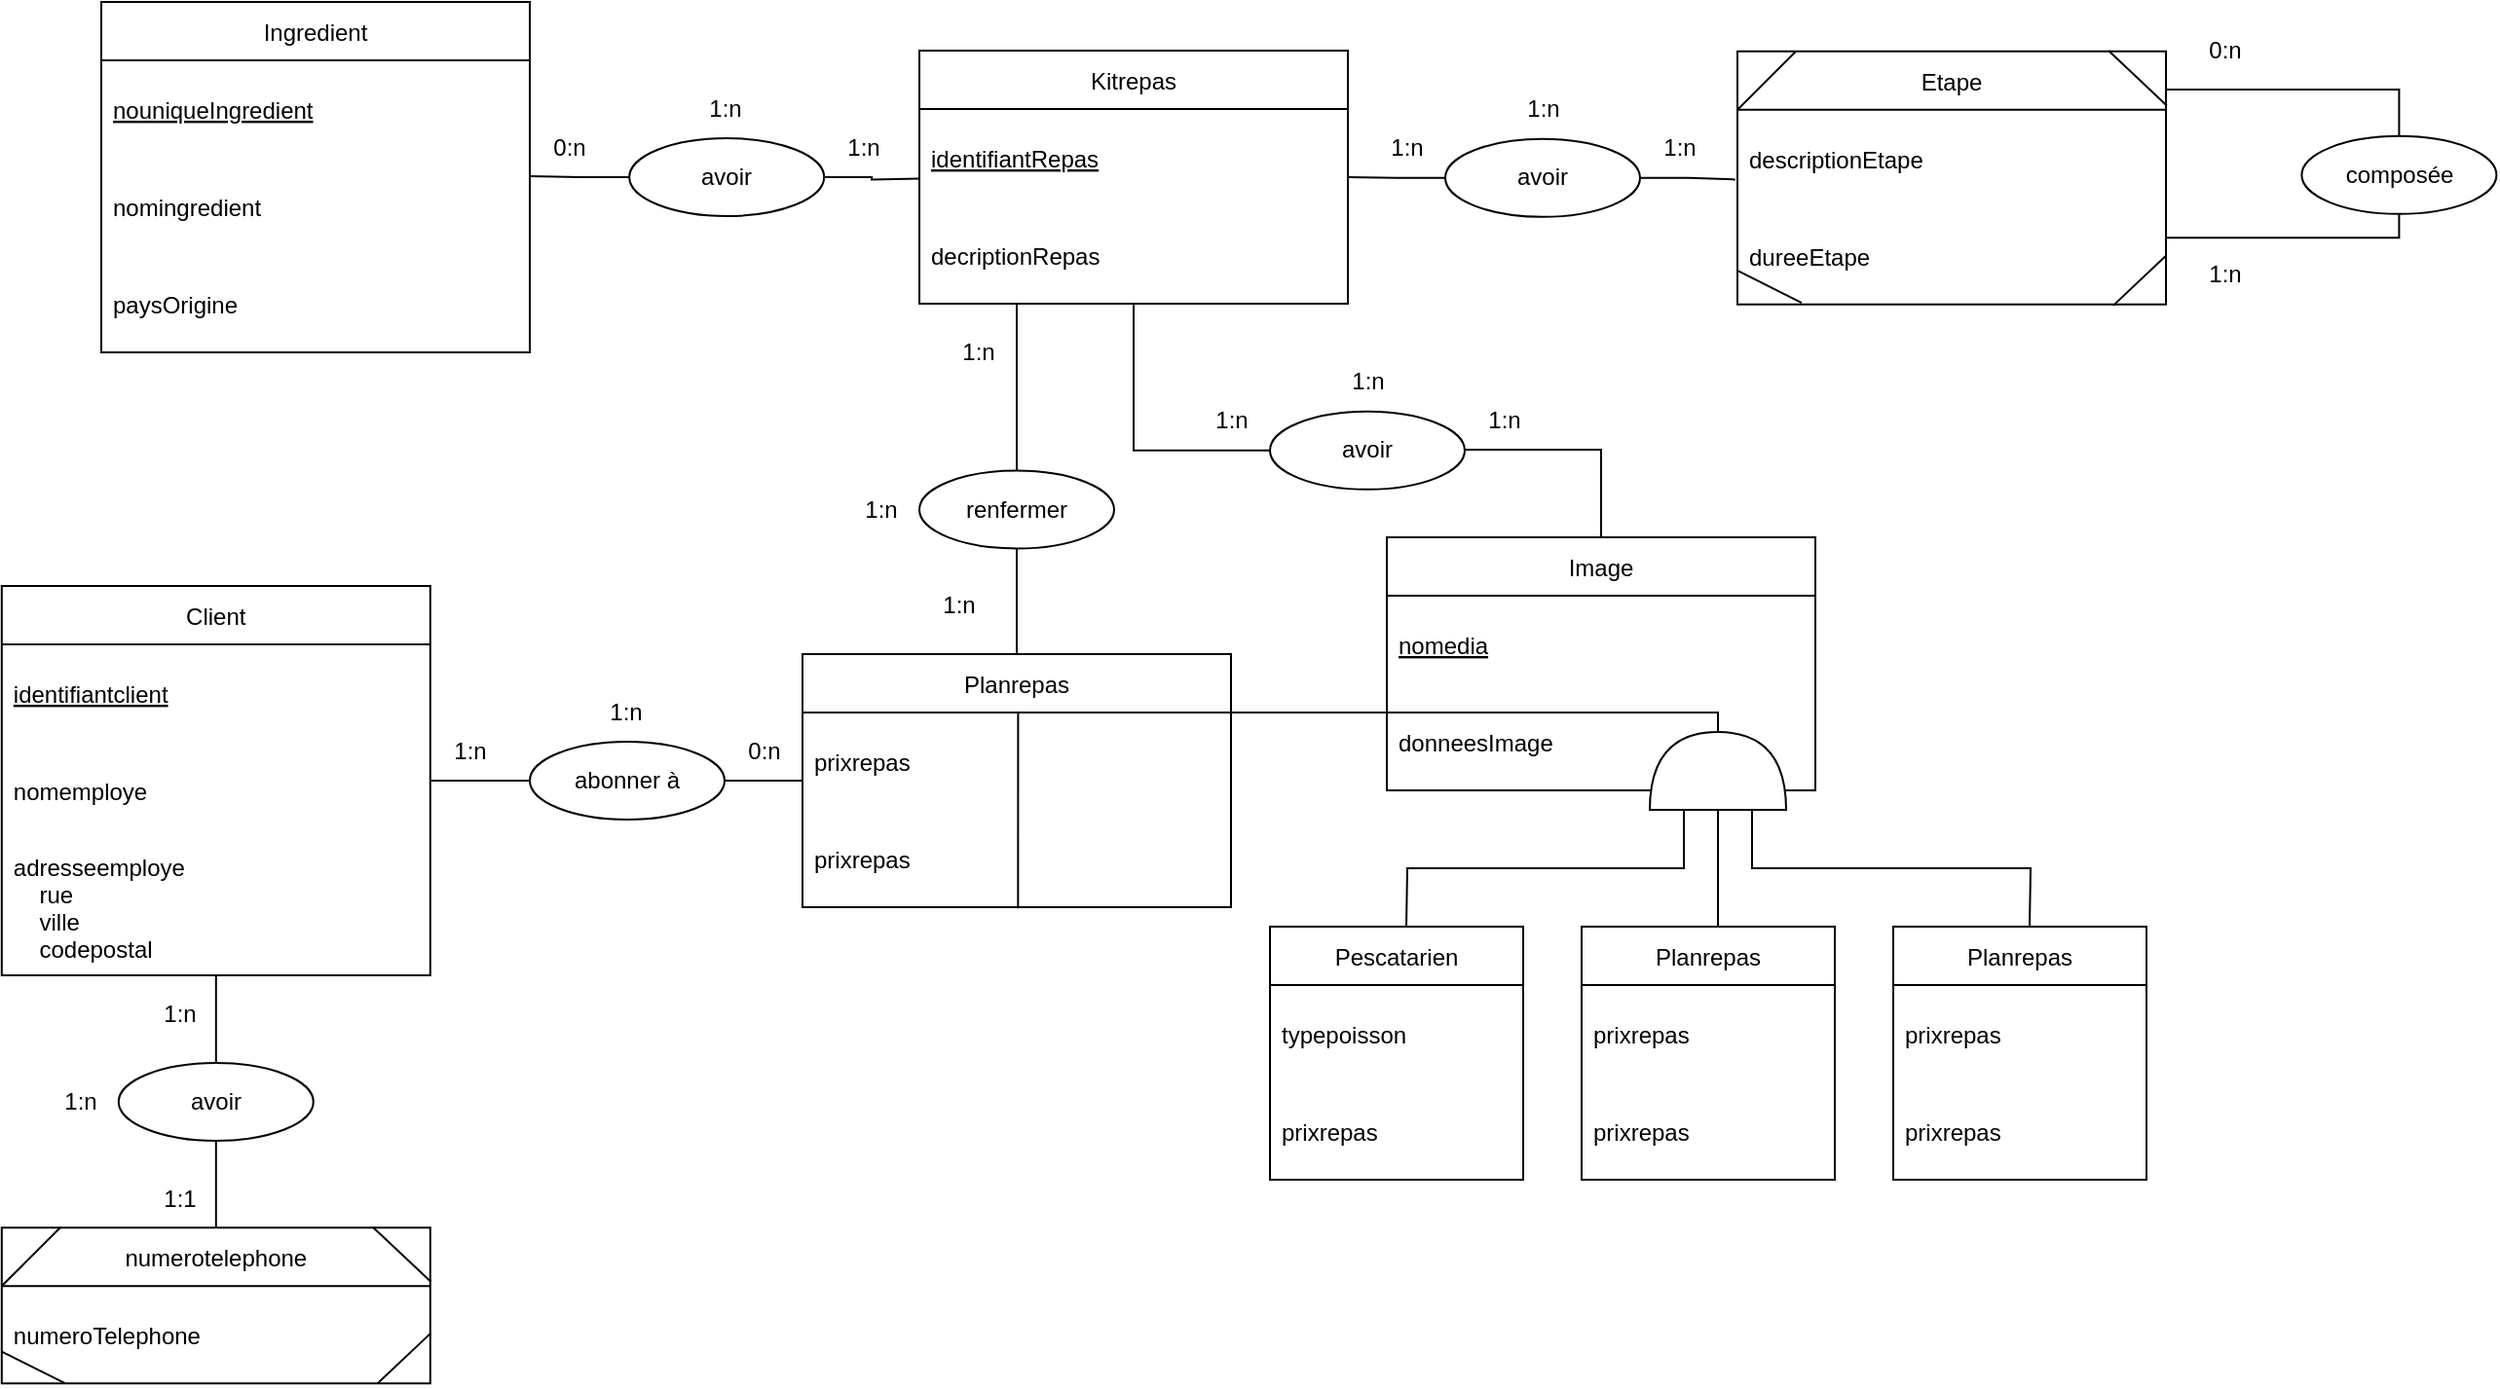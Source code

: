 <mxfile version="20.3.2" type="github">
  <diagram id="qLzMe18_uVdomcu7LG07" name="Page-1">
    <mxGraphModel dx="1680" dy="615" grid="1" gridSize="10" guides="1" tooltips="1" connect="1" arrows="1" fold="1" page="1" pageScale="1" pageWidth="850" pageHeight="1100" math="0" shadow="0">
      <root>
        <mxCell id="0" />
        <mxCell id="1" parent="0" />
        <mxCell id="M-cZQk0PQd9_l-VD5DMk-1" value="Etape" style="swimlane;fontStyle=0;childLayout=stackLayout;horizontal=1;startSize=30;horizontalStack=0;resizeParent=1;resizeParentMax=0;resizeLast=0;collapsible=1;marginBottom=0;" parent="1" vertex="1">
          <mxGeometry x="690" y="60.39" width="220" height="130" as="geometry" />
        </mxCell>
        <mxCell id="M-cZQk0PQd9_l-VD5DMk-13" value="descriptionEtape" style="text;strokeColor=none;fillColor=none;align=left;verticalAlign=middle;spacingLeft=4;spacingRight=4;overflow=hidden;points=[[0,0.5],[1,0.5]];portConstraint=eastwest;rotatable=0;" parent="M-cZQk0PQd9_l-VD5DMk-1" vertex="1">
          <mxGeometry y="30" width="220" height="50" as="geometry" />
        </mxCell>
        <mxCell id="M-cZQk0PQd9_l-VD5DMk-5" value="dureeEtape" style="text;strokeColor=none;fillColor=none;align=left;verticalAlign=middle;spacingLeft=4;spacingRight=4;overflow=hidden;points=[[0,0.5],[1,0.5]];portConstraint=eastwest;rotatable=0;" parent="M-cZQk0PQd9_l-VD5DMk-1" vertex="1">
          <mxGeometry y="80" width="220" height="50" as="geometry" />
        </mxCell>
        <mxCell id="M-cZQk0PQd9_l-VD5DMk-9" value="" style="endArrow=none;html=1;rounded=0;" parent="M-cZQk0PQd9_l-VD5DMk-1" edge="1">
          <mxGeometry width="50" height="50" relative="1" as="geometry">
            <mxPoint y="30" as="sourcePoint" />
            <mxPoint x="30" as="targetPoint" />
          </mxGeometry>
        </mxCell>
        <mxCell id="M-cZQk0PQd9_l-VD5DMk-10" value="" style="endArrow=none;html=1;rounded=0;exitX=0.866;exitY=-0.003;exitDx=0;exitDy=0;entryX=1.002;entryY=-0.072;entryDx=0;entryDy=0;entryPerimeter=0;exitPerimeter=0;" parent="M-cZQk0PQd9_l-VD5DMk-1" source="M-cZQk0PQd9_l-VD5DMk-1" edge="1">
          <mxGeometry width="50" height="50" relative="1" as="geometry">
            <mxPoint x="10.0" y="40" as="sourcePoint" />
            <mxPoint x="220.44" y="27.84" as="targetPoint" />
          </mxGeometry>
        </mxCell>
        <mxCell id="M-cZQk0PQd9_l-VD5DMk-12" value="" style="endArrow=none;html=1;rounded=0;exitX=1;exitY=0.5;exitDx=0;exitDy=0;entryX=0.877;entryY=1.011;entryDx=0;entryDy=0;entryPerimeter=0;" parent="M-cZQk0PQd9_l-VD5DMk-1" source="M-cZQk0PQd9_l-VD5DMk-5" target="M-cZQk0PQd9_l-VD5DMk-5" edge="1">
          <mxGeometry width="50" height="50" relative="1" as="geometry">
            <mxPoint x="200.52" y="9.55" as="sourcePoint" />
            <mxPoint x="230.44" y="37.84" as="targetPoint" />
            <Array as="points" />
          </mxGeometry>
        </mxCell>
        <mxCell id="M-cZQk0PQd9_l-VD5DMk-11" value="" style="endArrow=none;html=1;rounded=0;entryX=0.002;entryY=0.657;entryDx=0;entryDy=0;entryPerimeter=0;exitX=0.15;exitY=0.983;exitDx=0;exitDy=0;exitPerimeter=0;" parent="M-cZQk0PQd9_l-VD5DMk-1" source="M-cZQk0PQd9_l-VD5DMk-5" target="M-cZQk0PQd9_l-VD5DMk-5" edge="1">
          <mxGeometry width="50" height="50" relative="1" as="geometry">
            <mxPoint x="10.0" y="40" as="sourcePoint" />
            <mxPoint x="40.0" y="10" as="targetPoint" />
          </mxGeometry>
        </mxCell>
        <mxCell id="sjvn7pdewHHYzrczPWKb-10" style="edgeStyle=orthogonalEdgeStyle;rounded=0;orthogonalLoop=1;jettySize=auto;html=1;entryX=0;entryY=0.5;entryDx=0;entryDy=0;endArrow=none;endFill=0;" edge="1" parent="1" source="M-cZQk0PQd9_l-VD5DMk-14" target="sjvn7pdewHHYzrczPWKb-5">
          <mxGeometry relative="1" as="geometry" />
        </mxCell>
        <mxCell id="sjvn7pdewHHYzrczPWKb-18" style="edgeStyle=orthogonalEdgeStyle;rounded=0;orthogonalLoop=1;jettySize=auto;html=1;entryX=0.5;entryY=0;entryDx=0;entryDy=0;endArrow=none;endFill=0;" edge="1" parent="1" source="M-cZQk0PQd9_l-VD5DMk-14" target="sjvn7pdewHHYzrczPWKb-14">
          <mxGeometry relative="1" as="geometry">
            <Array as="points">
              <mxPoint x="320" y="210" />
              <mxPoint x="320" y="210" />
            </Array>
          </mxGeometry>
        </mxCell>
        <mxCell id="M-cZQk0PQd9_l-VD5DMk-14" value="Kitrepas" style="swimlane;fontStyle=0;childLayout=stackLayout;horizontal=1;startSize=30;horizontalStack=0;resizeParent=1;resizeParentMax=0;resizeLast=0;collapsible=1;marginBottom=0;" parent="1" vertex="1">
          <mxGeometry x="270" y="60" width="220" height="130" as="geometry" />
        </mxCell>
        <mxCell id="M-cZQk0PQd9_l-VD5DMk-15" value="identifiantRepas" style="text;strokeColor=none;fillColor=none;align=left;verticalAlign=middle;spacingLeft=4;spacingRight=4;overflow=hidden;points=[[0,0.5],[1,0.5]];portConstraint=eastwest;rotatable=0;fontStyle=4" parent="M-cZQk0PQd9_l-VD5DMk-14" vertex="1">
          <mxGeometry y="30" width="220" height="50" as="geometry" />
        </mxCell>
        <mxCell id="M-cZQk0PQd9_l-VD5DMk-16" value="decriptionRepas" style="text;strokeColor=none;fillColor=none;align=left;verticalAlign=middle;spacingLeft=4;spacingRight=4;overflow=hidden;points=[[0,0.5],[1,0.5]];portConstraint=eastwest;rotatable=0;" parent="M-cZQk0PQd9_l-VD5DMk-14" vertex="1">
          <mxGeometry y="80" width="220" height="50" as="geometry" />
        </mxCell>
        <mxCell id="sjvn7pdewHHYzrczPWKb-29" style="edgeStyle=orthogonalEdgeStyle;rounded=0;orthogonalLoop=1;jettySize=auto;html=1;entryX=1;entryY=0.5;entryDx=0;entryDy=0;endArrow=none;endFill=0;" edge="1" parent="1" target="sjvn7pdewHHYzrczPWKb-24">
          <mxGeometry relative="1" as="geometry">
            <mxPoint x="210" y="435" as="sourcePoint" />
            <Array as="points">
              <mxPoint x="200" y="435" />
              <mxPoint x="200" y="435" />
            </Array>
          </mxGeometry>
        </mxCell>
        <mxCell id="M-cZQk0PQd9_l-VD5DMk-21" value="Planrepas" style="swimlane;fontStyle=0;childLayout=stackLayout;horizontal=1;startSize=30;horizontalStack=0;resizeParent=1;resizeParentMax=0;resizeLast=0;collapsible=1;marginBottom=0;" parent="1" vertex="1">
          <mxGeometry x="210" y="370" width="220" height="130" as="geometry" />
        </mxCell>
        <mxCell id="M-cZQk0PQd9_l-VD5DMk-23" value="prixrepas" style="text;strokeColor=none;fillColor=none;align=left;verticalAlign=middle;spacingLeft=4;spacingRight=4;overflow=hidden;points=[[0,0.5],[1,0.5]];portConstraint=eastwest;rotatable=0;" parent="M-cZQk0PQd9_l-VD5DMk-21" vertex="1">
          <mxGeometry y="30" width="220" height="50" as="geometry" />
        </mxCell>
        <mxCell id="M-cZQk0PQd9_l-VD5DMk-22" value="prixrepas" style="text;strokeColor=none;fillColor=none;align=left;verticalAlign=middle;spacingLeft=4;spacingRight=4;overflow=hidden;points=[[0,0.5],[1,0.5]];portConstraint=eastwest;rotatable=0;" parent="M-cZQk0PQd9_l-VD5DMk-21" vertex="1">
          <mxGeometry y="80" width="220" height="50" as="geometry" />
        </mxCell>
        <mxCell id="M-cZQk0PQd9_l-VD5DMk-26" style="edgeStyle=orthogonalEdgeStyle;rounded=0;orthogonalLoop=1;jettySize=auto;html=1;exitX=0;exitY=0.5;exitDx=0;exitDy=0;endArrow=none;endFill=0;" parent="1" edge="1">
          <mxGeometry relative="1" as="geometry">
            <mxPoint x="540" y="125.39" as="sourcePoint" />
            <mxPoint x="490" y="125" as="targetPoint" />
            <Array as="points">
              <mxPoint x="515" y="125" />
              <mxPoint x="490" y="125" />
            </Array>
          </mxGeometry>
        </mxCell>
        <mxCell id="M-cZQk0PQd9_l-VD5DMk-28" style="edgeStyle=orthogonalEdgeStyle;rounded=0;orthogonalLoop=1;jettySize=auto;html=1;exitX=1;exitY=0.5;exitDx=0;exitDy=0;entryX=-0.005;entryY=0.716;entryDx=0;entryDy=0;entryPerimeter=0;endArrow=none;endFill=0;" parent="1" source="M-cZQk0PQd9_l-VD5DMk-29" target="M-cZQk0PQd9_l-VD5DMk-13" edge="1">
          <mxGeometry relative="1" as="geometry">
            <mxPoint x="640" y="125.39" as="sourcePoint" />
          </mxGeometry>
        </mxCell>
        <mxCell id="M-cZQk0PQd9_l-VD5DMk-29" value="avoir" style="ellipse;whiteSpace=wrap;html=1;align=center;strokeColor=default;fillColor=none;" parent="1" vertex="1">
          <mxGeometry x="540" y="105.39" width="100" height="40" as="geometry" />
        </mxCell>
        <mxCell id="M-cZQk0PQd9_l-VD5DMk-31" value="Ingredient" style="swimlane;fontStyle=0;childLayout=stackLayout;horizontal=1;startSize=30;horizontalStack=0;resizeParent=1;resizeParentMax=0;resizeLast=0;collapsible=1;marginBottom=0;" parent="1" vertex="1">
          <mxGeometry x="-150" y="35" width="220" height="180" as="geometry" />
        </mxCell>
        <mxCell id="M-cZQk0PQd9_l-VD5DMk-32" value="nouniqueIngredient" style="text;strokeColor=none;fillColor=none;align=left;verticalAlign=middle;spacingLeft=4;spacingRight=4;overflow=hidden;points=[[0,0.5],[1,0.5]];portConstraint=eastwest;rotatable=0;fontStyle=4" parent="M-cZQk0PQd9_l-VD5DMk-31" vertex="1">
          <mxGeometry y="30" width="220" height="50" as="geometry" />
        </mxCell>
        <mxCell id="M-cZQk0PQd9_l-VD5DMk-33" value="nomingredient" style="text;strokeColor=none;fillColor=none;align=left;verticalAlign=middle;spacingLeft=4;spacingRight=4;overflow=hidden;points=[[0,0.5],[1,0.5]];portConstraint=eastwest;rotatable=0;" parent="M-cZQk0PQd9_l-VD5DMk-31" vertex="1">
          <mxGeometry y="80" width="220" height="50" as="geometry" />
        </mxCell>
        <mxCell id="M-cZQk0PQd9_l-VD5DMk-34" value="paysOrigine" style="text;strokeColor=none;fillColor=none;align=left;verticalAlign=middle;spacingLeft=4;spacingRight=4;overflow=hidden;points=[[0,0.5],[1,0.5]];portConstraint=eastwest;rotatable=0;" parent="M-cZQk0PQd9_l-VD5DMk-31" vertex="1">
          <mxGeometry y="130" width="220" height="50" as="geometry" />
        </mxCell>
        <mxCell id="M-cZQk0PQd9_l-VD5DMk-35" style="edgeStyle=orthogonalEdgeStyle;rounded=0;orthogonalLoop=1;jettySize=auto;html=1;exitX=0;exitY=0.5;exitDx=0;exitDy=0;endArrow=none;endFill=0;entryX=0.998;entryY=0.19;entryDx=0;entryDy=0;entryPerimeter=0;" parent="1" target="M-cZQk0PQd9_l-VD5DMk-33" edge="1">
          <mxGeometry relative="1" as="geometry">
            <mxPoint x="121.1" y="125.0" as="sourcePoint" />
            <mxPoint x="120" y="100" as="targetPoint" />
            <Array as="points">
              <mxPoint x="96" y="125" />
            </Array>
          </mxGeometry>
        </mxCell>
        <mxCell id="M-cZQk0PQd9_l-VD5DMk-36" style="edgeStyle=orthogonalEdgeStyle;rounded=0;orthogonalLoop=1;jettySize=auto;html=1;exitX=1;exitY=0.5;exitDx=0;exitDy=0;entryX=-0.005;entryY=0.716;entryDx=0;entryDy=0;entryPerimeter=0;endArrow=none;endFill=0;" parent="1" source="M-cZQk0PQd9_l-VD5DMk-37" edge="1">
          <mxGeometry relative="1" as="geometry">
            <mxPoint x="221.1" y="125.0" as="sourcePoint" />
            <mxPoint x="270.0" y="125.8" as="targetPoint" />
          </mxGeometry>
        </mxCell>
        <mxCell id="M-cZQk0PQd9_l-VD5DMk-37" value="avoir" style="ellipse;whiteSpace=wrap;html=1;align=center;strokeColor=default;fillColor=none;" parent="1" vertex="1">
          <mxGeometry x="121.1" y="105" width="100" height="40" as="geometry" />
        </mxCell>
        <mxCell id="M-cZQk0PQd9_l-VD5DMk-38" value="0:n" style="text;html=1;align=center;verticalAlign=middle;resizable=0;points=[];autosize=1;strokeColor=none;fillColor=none;" parent="1" vertex="1">
          <mxGeometry x="70" y="95" width="40" height="30" as="geometry" />
        </mxCell>
        <mxCell id="M-cZQk0PQd9_l-VD5DMk-39" value="1:n" style="text;html=1;align=center;verticalAlign=middle;resizable=0;points=[];autosize=1;strokeColor=none;fillColor=none;" parent="1" vertex="1">
          <mxGeometry x="221.1" y="95" width="40" height="30" as="geometry" />
        </mxCell>
        <mxCell id="M-cZQk0PQd9_l-VD5DMk-40" value="1:n" style="text;html=1;align=center;verticalAlign=middle;resizable=0;points=[];autosize=1;strokeColor=none;fillColor=none;" parent="1" vertex="1">
          <mxGeometry x="150" y="75" width="40" height="30" as="geometry" />
        </mxCell>
        <mxCell id="M-cZQk0PQd9_l-VD5DMk-41" value="1:n" style="text;html=1;align=center;verticalAlign=middle;resizable=0;points=[];autosize=1;strokeColor=none;fillColor=none;" parent="1" vertex="1">
          <mxGeometry x="570" y="75" width="40" height="30" as="geometry" />
        </mxCell>
        <mxCell id="M-cZQk0PQd9_l-VD5DMk-42" value="1:n" style="text;html=1;align=center;verticalAlign=middle;resizable=0;points=[];autosize=1;strokeColor=none;fillColor=none;" parent="1" vertex="1">
          <mxGeometry x="500" y="95" width="40" height="30" as="geometry" />
        </mxCell>
        <mxCell id="M-cZQk0PQd9_l-VD5DMk-43" value="1:n" style="text;html=1;align=center;verticalAlign=middle;resizable=0;points=[];autosize=1;strokeColor=none;fillColor=none;" parent="1" vertex="1">
          <mxGeometry x="640" y="95" width="40" height="30" as="geometry" />
        </mxCell>
        <mxCell id="M-cZQk0PQd9_l-VD5DMk-44" style="edgeStyle=orthogonalEdgeStyle;rounded=0;orthogonalLoop=1;jettySize=auto;html=1;exitX=0.5;exitY=0;exitDx=0;exitDy=0;endArrow=none;endFill=0;" parent="1" source="M-cZQk0PQd9_l-VD5DMk-45" edge="1">
          <mxGeometry relative="1" as="geometry">
            <mxPoint x="960" y="100.39" as="sourcePoint" />
            <mxPoint x="910.0" y="100" as="targetPoint" />
            <Array as="points">
              <mxPoint x="1030" y="80" />
              <mxPoint x="910" y="80" />
            </Array>
          </mxGeometry>
        </mxCell>
        <mxCell id="M-cZQk0PQd9_l-VD5DMk-45" value="composée" style="ellipse;whiteSpace=wrap;html=1;align=center;strokeColor=default;fillColor=none;" parent="1" vertex="1">
          <mxGeometry x="979.7" y="103.92" width="100" height="40" as="geometry" />
        </mxCell>
        <mxCell id="M-cZQk0PQd9_l-VD5DMk-46" value="0:n" style="text;html=1;align=center;verticalAlign=middle;resizable=0;points=[];autosize=1;strokeColor=none;fillColor=none;" parent="1" vertex="1">
          <mxGeometry x="920" y="45" width="40" height="30" as="geometry" />
        </mxCell>
        <mxCell id="M-cZQk0PQd9_l-VD5DMk-47" value="1:n" style="text;html=1;align=center;verticalAlign=middle;resizable=0;points=[];autosize=1;strokeColor=none;fillColor=none;" parent="1" vertex="1">
          <mxGeometry x="920" y="160" width="40" height="30" as="geometry" />
        </mxCell>
        <mxCell id="M-cZQk0PQd9_l-VD5DMk-49" style="edgeStyle=orthogonalEdgeStyle;rounded=0;orthogonalLoop=1;jettySize=auto;html=1;exitX=0.5;exitY=1;exitDx=0;exitDy=0;endArrow=none;endFill=0;" parent="1" source="M-cZQk0PQd9_l-VD5DMk-45" edge="1">
          <mxGeometry relative="1" as="geometry">
            <mxPoint x="989.7" y="153.92" as="sourcePoint" />
            <mxPoint x="910" y="156.08" as="targetPoint" />
            <Array as="points">
              <mxPoint x="1029.7" y="155.92" />
            </Array>
          </mxGeometry>
        </mxCell>
        <mxCell id="zZUwTIv76cybzQ7KNxOM-3" style="edgeStyle=orthogonalEdgeStyle;rounded=0;orthogonalLoop=1;jettySize=auto;html=1;entryX=0.503;entryY=1.013;entryDx=0;entryDy=0;entryPerimeter=0;endArrow=none;endFill=0;" edge="1" parent="1" source="zZUwTIv76cybzQ7KNxOM-2" target="M-cZQk0PQd9_l-VD5DMk-22">
          <mxGeometry relative="1" as="geometry">
            <Array as="points">
              <mxPoint x="680" y="400" />
            </Array>
          </mxGeometry>
        </mxCell>
        <mxCell id="sjvn7pdewHHYzrczPWKb-9" style="edgeStyle=orthogonalEdgeStyle;rounded=0;orthogonalLoop=1;jettySize=auto;html=1;exitX=0.5;exitY=0;exitDx=0;exitDy=0;entryX=0;entryY=1;entryDx=0;entryDy=0;entryPerimeter=0;endArrow=none;endFill=0;" edge="1" parent="1" source="sjvn7pdewHHYzrczPWKb-1" target="sjvn7pdewHHYzrczPWKb-8">
          <mxGeometry relative="1" as="geometry">
            <Array as="points">
              <mxPoint x="620" y="265" />
            </Array>
          </mxGeometry>
        </mxCell>
        <mxCell id="zZUwTIv76cybzQ7KNxOM-4" style="edgeStyle=orthogonalEdgeStyle;rounded=0;orthogonalLoop=1;jettySize=auto;html=1;exitX=0;exitY=0.25;exitDx=0;exitDy=0;exitPerimeter=0;endArrow=none;endFill=0;" edge="1" parent="1" source="zZUwTIv76cybzQ7KNxOM-2">
          <mxGeometry relative="1" as="geometry">
            <mxPoint x="520" y="510" as="targetPoint" />
          </mxGeometry>
        </mxCell>
        <mxCell id="sjvn7pdewHHYzrczPWKb-1" value="Image" style="swimlane;fontStyle=0;childLayout=stackLayout;horizontal=1;startSize=30;horizontalStack=0;resizeParent=1;resizeParentMax=0;resizeLast=0;collapsible=1;marginBottom=0;" vertex="1" parent="1">
          <mxGeometry x="510" y="310" width="220" height="130" as="geometry" />
        </mxCell>
        <mxCell id="sjvn7pdewHHYzrczPWKb-2" value="nomedia" style="text;strokeColor=none;fillColor=none;align=left;verticalAlign=middle;spacingLeft=4;spacingRight=4;overflow=hidden;points=[[0,0.5],[1,0.5]];portConstraint=eastwest;rotatable=0;fontStyle=4" vertex="1" parent="sjvn7pdewHHYzrczPWKb-1">
          <mxGeometry y="30" width="220" height="50" as="geometry" />
        </mxCell>
        <mxCell id="sjvn7pdewHHYzrczPWKb-3" value="donneesImage" style="text;strokeColor=none;fillColor=none;align=left;verticalAlign=middle;spacingLeft=4;spacingRight=4;overflow=hidden;points=[[0,0.5],[1,0.5]];portConstraint=eastwest;rotatable=0;" vertex="1" parent="sjvn7pdewHHYzrczPWKb-1">
          <mxGeometry y="80" width="220" height="50" as="geometry" />
        </mxCell>
        <mxCell id="zZUwTIv76cybzQ7KNxOM-5" style="edgeStyle=orthogonalEdgeStyle;rounded=0;orthogonalLoop=1;jettySize=auto;html=1;exitX=0;exitY=0.5;exitDx=0;exitDy=0;exitPerimeter=0;endArrow=none;endFill=0;entryX=0.5;entryY=0;entryDx=0;entryDy=0;" edge="1" parent="1" source="zZUwTIv76cybzQ7KNxOM-2" target="zZUwTIv76cybzQ7KNxOM-10">
          <mxGeometry relative="1" as="geometry">
            <mxPoint x="680" y="500" as="targetPoint" />
            <Array as="points">
              <mxPoint x="680" y="510" />
            </Array>
          </mxGeometry>
        </mxCell>
        <mxCell id="sjvn7pdewHHYzrczPWKb-5" value="avoir" style="ellipse;whiteSpace=wrap;html=1;align=center;strokeColor=default;fillColor=none;" vertex="1" parent="1">
          <mxGeometry x="450" y="245.39" width="100" height="40" as="geometry" />
        </mxCell>
        <mxCell id="zZUwTIv76cybzQ7KNxOM-6" style="edgeStyle=orthogonalEdgeStyle;rounded=0;orthogonalLoop=1;jettySize=auto;html=1;exitX=0;exitY=0.75;exitDx=0;exitDy=0;exitPerimeter=0;endArrow=none;endFill=0;" edge="1" parent="1" source="zZUwTIv76cybzQ7KNxOM-2">
          <mxGeometry relative="1" as="geometry">
            <mxPoint x="840" y="510" as="targetPoint" />
          </mxGeometry>
        </mxCell>
        <mxCell id="sjvn7pdewHHYzrczPWKb-6" value="1:n" style="text;html=1;align=center;verticalAlign=middle;resizable=0;points=[];autosize=1;strokeColor=none;fillColor=none;" vertex="1" parent="1">
          <mxGeometry x="480" y="215" width="40" height="30" as="geometry" />
        </mxCell>
        <mxCell id="zZUwTIv76cybzQ7KNxOM-2" value="" style="shape=or;whiteSpace=wrap;html=1;direction=north;" vertex="1" parent="1">
          <mxGeometry x="645" y="410" width="70" height="40" as="geometry" />
        </mxCell>
        <mxCell id="sjvn7pdewHHYzrczPWKb-7" value="1:n" style="text;html=1;align=center;verticalAlign=middle;resizable=0;points=[];autosize=1;strokeColor=none;fillColor=none;" vertex="1" parent="1">
          <mxGeometry x="410" y="235" width="40" height="30" as="geometry" />
        </mxCell>
        <mxCell id="zZUwTIv76cybzQ7KNxOM-7" value="Pescatarien" style="swimlane;fontStyle=0;childLayout=stackLayout;horizontal=1;startSize=30;horizontalStack=0;resizeParent=1;resizeParentMax=0;resizeLast=0;collapsible=1;marginBottom=0;" vertex="1" parent="1">
          <mxGeometry x="450" y="510" width="130" height="130" as="geometry" />
        </mxCell>
        <mxCell id="zZUwTIv76cybzQ7KNxOM-8" value="typepoisson" style="text;strokeColor=none;fillColor=none;align=left;verticalAlign=middle;spacingLeft=4;spacingRight=4;overflow=hidden;points=[[0,0.5],[1,0.5]];portConstraint=eastwest;rotatable=0;" vertex="1" parent="zZUwTIv76cybzQ7KNxOM-7">
          <mxGeometry y="30" width="130" height="50" as="geometry" />
        </mxCell>
        <mxCell id="zZUwTIv76cybzQ7KNxOM-9" value="prixrepas" style="text;strokeColor=none;fillColor=none;align=left;verticalAlign=middle;spacingLeft=4;spacingRight=4;overflow=hidden;points=[[0,0.5],[1,0.5]];portConstraint=eastwest;rotatable=0;" vertex="1" parent="zZUwTIv76cybzQ7KNxOM-7">
          <mxGeometry y="80" width="130" height="50" as="geometry" />
        </mxCell>
        <mxCell id="sjvn7pdewHHYzrczPWKb-8" value="1:n" style="text;html=1;align=center;verticalAlign=middle;resizable=0;points=[];autosize=1;strokeColor=none;fillColor=none;" vertex="1" parent="1">
          <mxGeometry x="550" y="235" width="40" height="30" as="geometry" />
        </mxCell>
        <mxCell id="zZUwTIv76cybzQ7KNxOM-10" value="Planrepas" style="swimlane;fontStyle=0;childLayout=stackLayout;horizontal=1;startSize=30;horizontalStack=0;resizeParent=1;resizeParentMax=0;resizeLast=0;collapsible=1;marginBottom=0;" vertex="1" parent="1">
          <mxGeometry x="610" y="510" width="130" height="130" as="geometry" />
        </mxCell>
        <mxCell id="zZUwTIv76cybzQ7KNxOM-11" value="prixrepas" style="text;strokeColor=none;fillColor=none;align=left;verticalAlign=middle;spacingLeft=4;spacingRight=4;overflow=hidden;points=[[0,0.5],[1,0.5]];portConstraint=eastwest;rotatable=0;" vertex="1" parent="zZUwTIv76cybzQ7KNxOM-10">
          <mxGeometry y="30" width="130" height="50" as="geometry" />
        </mxCell>
        <mxCell id="zZUwTIv76cybzQ7KNxOM-12" value="prixrepas" style="text;strokeColor=none;fillColor=none;align=left;verticalAlign=middle;spacingLeft=4;spacingRight=4;overflow=hidden;points=[[0,0.5],[1,0.5]];portConstraint=eastwest;rotatable=0;" vertex="1" parent="zZUwTIv76cybzQ7KNxOM-10">
          <mxGeometry y="80" width="130" height="50" as="geometry" />
        </mxCell>
        <mxCell id="sjvn7pdewHHYzrczPWKb-19" style="edgeStyle=orthogonalEdgeStyle;rounded=0;orthogonalLoop=1;jettySize=auto;html=1;entryX=0.5;entryY=0;entryDx=0;entryDy=0;endArrow=none;endFill=0;" edge="1" parent="1" source="sjvn7pdewHHYzrczPWKb-14" target="M-cZQk0PQd9_l-VD5DMk-21">
          <mxGeometry relative="1" as="geometry" />
        </mxCell>
        <mxCell id="zZUwTIv76cybzQ7KNxOM-13" value="Planrepas" style="swimlane;fontStyle=0;childLayout=stackLayout;horizontal=1;startSize=30;horizontalStack=0;resizeParent=1;resizeParentMax=0;resizeLast=0;collapsible=1;marginBottom=0;" vertex="1" parent="1">
          <mxGeometry x="770" y="510" width="130" height="130" as="geometry" />
        </mxCell>
        <mxCell id="zZUwTIv76cybzQ7KNxOM-14" value="prixrepas" style="text;strokeColor=none;fillColor=none;align=left;verticalAlign=middle;spacingLeft=4;spacingRight=4;overflow=hidden;points=[[0,0.5],[1,0.5]];portConstraint=eastwest;rotatable=0;" vertex="1" parent="zZUwTIv76cybzQ7KNxOM-13">
          <mxGeometry y="30" width="130" height="50" as="geometry" />
        </mxCell>
        <mxCell id="zZUwTIv76cybzQ7KNxOM-15" value="prixrepas" style="text;strokeColor=none;fillColor=none;align=left;verticalAlign=middle;spacingLeft=4;spacingRight=4;overflow=hidden;points=[[0,0.5],[1,0.5]];portConstraint=eastwest;rotatable=0;" vertex="1" parent="zZUwTIv76cybzQ7KNxOM-13">
          <mxGeometry y="80" width="130" height="50" as="geometry" />
        </mxCell>
        <mxCell id="sjvn7pdewHHYzrczPWKb-14" value="renfermer" style="ellipse;whiteSpace=wrap;html=1;align=center;strokeColor=default;fillColor=none;" vertex="1" parent="1">
          <mxGeometry x="270" y="275.78" width="100" height="40" as="geometry" />
        </mxCell>
        <mxCell id="sjvn7pdewHHYzrczPWKb-15" value="1:n" style="text;html=1;align=center;verticalAlign=middle;resizable=0;points=[];autosize=1;strokeColor=none;fillColor=none;" vertex="1" parent="1">
          <mxGeometry x="270" y="330" width="40" height="30" as="geometry" />
        </mxCell>
        <mxCell id="sjvn7pdewHHYzrczPWKb-16" value="1:n" style="text;html=1;align=center;verticalAlign=middle;resizable=0;points=[];autosize=1;strokeColor=none;fillColor=none;" vertex="1" parent="1">
          <mxGeometry x="280" y="200" width="40" height="30" as="geometry" />
        </mxCell>
        <mxCell id="sjvn7pdewHHYzrczPWKb-17" value="1:n" style="text;html=1;align=center;verticalAlign=middle;resizable=0;points=[];autosize=1;strokeColor=none;fillColor=none;" vertex="1" parent="1">
          <mxGeometry x="230" y="280.78" width="40" height="30" as="geometry" />
        </mxCell>
        <mxCell id="sjvn7pdewHHYzrczPWKb-20" value="Client" style="swimlane;fontStyle=0;childLayout=stackLayout;horizontal=1;startSize=30;horizontalStack=0;resizeParent=1;resizeParentMax=0;resizeLast=0;collapsible=1;marginBottom=0;" vertex="1" parent="1">
          <mxGeometry x="-201.1" y="335" width="220" height="200" as="geometry" />
        </mxCell>
        <mxCell id="sjvn7pdewHHYzrczPWKb-21" value="identifiantclient" style="text;strokeColor=none;fillColor=none;align=left;verticalAlign=middle;spacingLeft=4;spacingRight=4;overflow=hidden;points=[[0,0.5],[1,0.5]];portConstraint=eastwest;rotatable=0;fontStyle=4" vertex="1" parent="sjvn7pdewHHYzrczPWKb-20">
          <mxGeometry y="30" width="220" height="50" as="geometry" />
        </mxCell>
        <mxCell id="sjvn7pdewHHYzrczPWKb-22" value="nomemploye" style="text;strokeColor=none;fillColor=none;align=left;verticalAlign=middle;spacingLeft=4;spacingRight=4;overflow=hidden;points=[[0,0.5],[1,0.5]];portConstraint=eastwest;rotatable=0;" vertex="1" parent="sjvn7pdewHHYzrczPWKb-20">
          <mxGeometry y="80" width="220" height="50" as="geometry" />
        </mxCell>
        <mxCell id="sjvn7pdewHHYzrczPWKb-23" value="adresseemploye&#xa;    rue&#xa;    ville&#xa;    codepostal" style="text;strokeColor=none;fillColor=none;align=left;verticalAlign=middle;spacingLeft=4;spacingRight=4;overflow=hidden;points=[[0,0.5],[1,0.5]];portConstraint=eastwest;rotatable=0;" vertex="1" parent="sjvn7pdewHHYzrczPWKb-20">
          <mxGeometry y="130" width="220" height="70" as="geometry" />
        </mxCell>
        <mxCell id="sjvn7pdewHHYzrczPWKb-24" value="abonner à" style="ellipse;whiteSpace=wrap;html=1;align=center;strokeColor=default;fillColor=none;" vertex="1" parent="1">
          <mxGeometry x="70" y="415" width="100" height="40" as="geometry" />
        </mxCell>
        <mxCell id="sjvn7pdewHHYzrczPWKb-25" value="1:n" style="text;html=1;align=center;verticalAlign=middle;resizable=0;points=[];autosize=1;strokeColor=none;fillColor=none;" vertex="1" parent="1">
          <mxGeometry x="18.9" y="405" width="40" height="30" as="geometry" />
        </mxCell>
        <mxCell id="sjvn7pdewHHYzrczPWKb-26" value="0:n" style="text;html=1;align=center;verticalAlign=middle;resizable=0;points=[];autosize=1;strokeColor=none;fillColor=none;" vertex="1" parent="1">
          <mxGeometry x="170" y="405" width="40" height="30" as="geometry" />
        </mxCell>
        <mxCell id="sjvn7pdewHHYzrczPWKb-27" value="1:n" style="text;html=1;align=center;verticalAlign=middle;resizable=0;points=[];autosize=1;strokeColor=none;fillColor=none;" vertex="1" parent="1">
          <mxGeometry x="98.9" y="385" width="40" height="30" as="geometry" />
        </mxCell>
        <mxCell id="sjvn7pdewHHYzrczPWKb-28" style="edgeStyle=orthogonalEdgeStyle;rounded=0;orthogonalLoop=1;jettySize=auto;html=1;entryX=0;entryY=0.5;entryDx=0;entryDy=0;endArrow=none;endFill=0;" edge="1" parent="1" source="sjvn7pdewHHYzrczPWKb-22" target="sjvn7pdewHHYzrczPWKb-24">
          <mxGeometry relative="1" as="geometry">
            <Array as="points">
              <mxPoint x="30" y="435" />
              <mxPoint x="30" y="435" />
            </Array>
          </mxGeometry>
        </mxCell>
        <mxCell id="sjvn7pdewHHYzrczPWKb-30" value="numerotelephone" style="swimlane;fontStyle=0;childLayout=stackLayout;horizontal=1;startSize=30;horizontalStack=0;resizeParent=1;resizeParentMax=0;resizeLast=0;collapsible=1;marginBottom=0;" vertex="1" parent="1">
          <mxGeometry x="-201.1" y="664.61" width="220" height="80" as="geometry" />
        </mxCell>
        <mxCell id="sjvn7pdewHHYzrczPWKb-31" value="numeroTelephone" style="text;strokeColor=none;fillColor=none;align=left;verticalAlign=middle;spacingLeft=4;spacingRight=4;overflow=hidden;points=[[0,0.5],[1,0.5]];portConstraint=eastwest;rotatable=0;" vertex="1" parent="sjvn7pdewHHYzrczPWKb-30">
          <mxGeometry y="30" width="220" height="50" as="geometry" />
        </mxCell>
        <mxCell id="sjvn7pdewHHYzrczPWKb-33" value="" style="endArrow=none;html=1;rounded=0;" edge="1" parent="sjvn7pdewHHYzrczPWKb-30">
          <mxGeometry width="50" height="50" relative="1" as="geometry">
            <mxPoint y="30" as="sourcePoint" />
            <mxPoint x="30" as="targetPoint" />
          </mxGeometry>
        </mxCell>
        <mxCell id="sjvn7pdewHHYzrczPWKb-34" value="" style="endArrow=none;html=1;rounded=0;exitX=0.866;exitY=-0.003;exitDx=0;exitDy=0;entryX=1.002;entryY=-0.072;entryDx=0;entryDy=0;entryPerimeter=0;exitPerimeter=0;" edge="1" parent="sjvn7pdewHHYzrczPWKb-30" source="sjvn7pdewHHYzrczPWKb-30">
          <mxGeometry width="50" height="50" relative="1" as="geometry">
            <mxPoint x="10.0" y="40" as="sourcePoint" />
            <mxPoint x="220.44" y="27.84" as="targetPoint" />
          </mxGeometry>
        </mxCell>
        <mxCell id="sjvn7pdewHHYzrczPWKb-35" value="" style="endArrow=none;html=1;rounded=0;exitX=1;exitY=0.5;exitDx=0;exitDy=0;entryX=0.877;entryY=1.011;entryDx=0;entryDy=0;entryPerimeter=0;" edge="1" parent="sjvn7pdewHHYzrczPWKb-30">
          <mxGeometry width="50" height="50" relative="1" as="geometry">
            <mxPoint x="220.0" y="54.45" as="sourcePoint" />
            <mxPoint x="192.94" y="80.0" as="targetPoint" />
            <Array as="points" />
          </mxGeometry>
        </mxCell>
        <mxCell id="sjvn7pdewHHYzrczPWKb-36" value="" style="endArrow=none;html=1;rounded=0;entryX=0.002;entryY=0.657;entryDx=0;entryDy=0;entryPerimeter=0;exitX=0.15;exitY=0.983;exitDx=0;exitDy=0;exitPerimeter=0;" edge="1" parent="sjvn7pdewHHYzrczPWKb-30">
          <mxGeometry width="50" height="50" relative="1" as="geometry">
            <mxPoint x="32.56" y="80.0" as="sourcePoint" />
            <mxPoint x="1.398e-13" y="63.7" as="targetPoint" />
          </mxGeometry>
        </mxCell>
        <mxCell id="sjvn7pdewHHYzrczPWKb-42" style="edgeStyle=orthogonalEdgeStyle;rounded=0;orthogonalLoop=1;jettySize=auto;html=1;entryX=0.5;entryY=0;entryDx=0;entryDy=0;endArrow=none;endFill=0;" edge="1" parent="1" source="sjvn7pdewHHYzrczPWKb-38" target="sjvn7pdewHHYzrczPWKb-30">
          <mxGeometry relative="1" as="geometry" />
        </mxCell>
        <mxCell id="sjvn7pdewHHYzrczPWKb-43" style="edgeStyle=orthogonalEdgeStyle;rounded=0;orthogonalLoop=1;jettySize=auto;html=1;entryX=0.5;entryY=1;entryDx=0;entryDy=0;entryPerimeter=0;endArrow=none;endFill=0;" edge="1" parent="1" source="sjvn7pdewHHYzrczPWKb-38" target="sjvn7pdewHHYzrczPWKb-23">
          <mxGeometry relative="1" as="geometry" />
        </mxCell>
        <mxCell id="sjvn7pdewHHYzrczPWKb-38" value="avoir" style="ellipse;whiteSpace=wrap;html=1;align=center;strokeColor=default;fillColor=none;" vertex="1" parent="1">
          <mxGeometry x="-141.1" y="580" width="100" height="40" as="geometry" />
        </mxCell>
        <mxCell id="sjvn7pdewHHYzrczPWKb-39" value="1:n" style="text;html=1;align=center;verticalAlign=middle;resizable=0;points=[];autosize=1;strokeColor=none;fillColor=none;" vertex="1" parent="1">
          <mxGeometry x="-181.1" y="585" width="40" height="30" as="geometry" />
        </mxCell>
        <mxCell id="sjvn7pdewHHYzrczPWKb-40" value="1:1" style="text;html=1;align=center;verticalAlign=middle;resizable=0;points=[];autosize=1;strokeColor=none;fillColor=none;" vertex="1" parent="1">
          <mxGeometry x="-130" y="634.61" width="40" height="30" as="geometry" />
        </mxCell>
        <mxCell id="sjvn7pdewHHYzrczPWKb-41" value="1:n" style="text;html=1;align=center;verticalAlign=middle;resizable=0;points=[];autosize=1;strokeColor=none;fillColor=none;" vertex="1" parent="1">
          <mxGeometry x="-130" y="540" width="40" height="30" as="geometry" />
        </mxCell>
      </root>
    </mxGraphModel>
  </diagram>
</mxfile>
